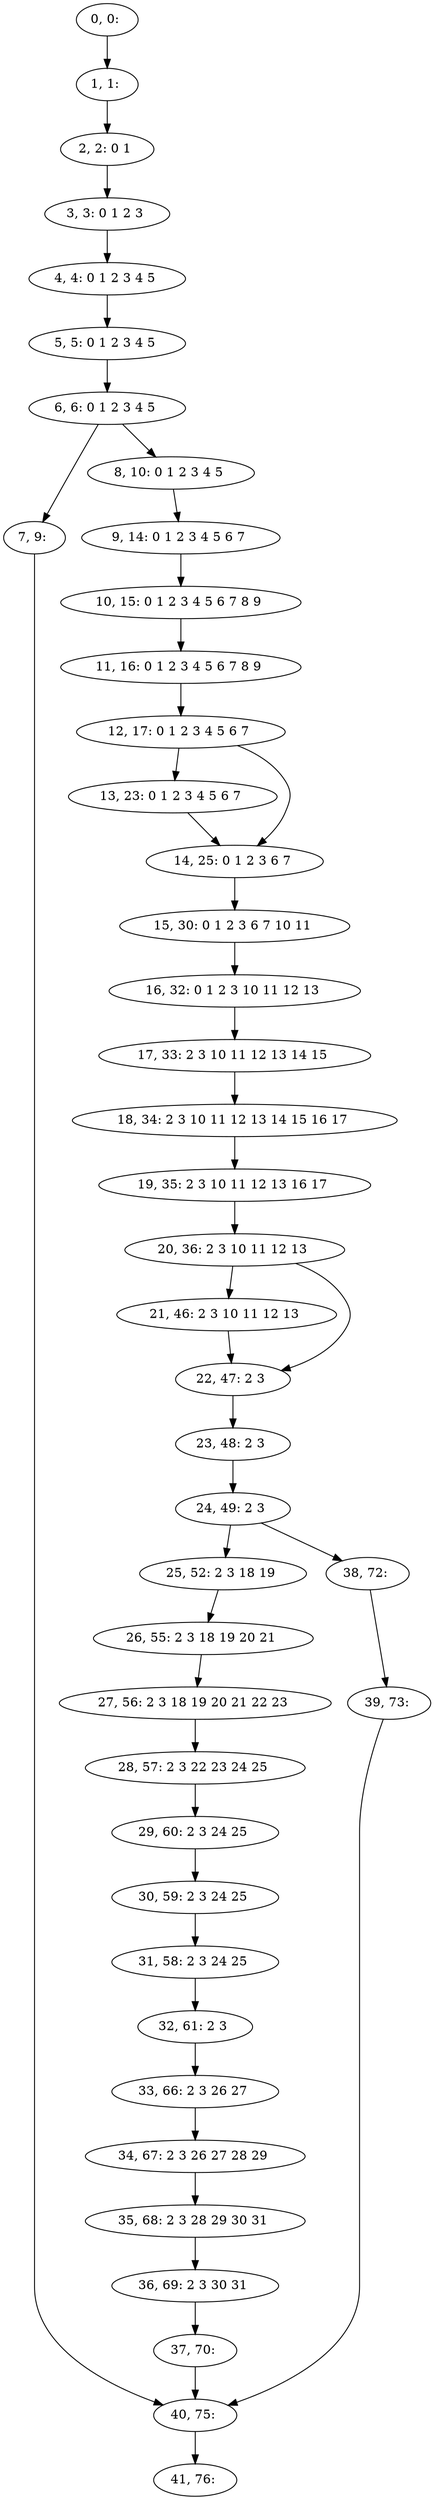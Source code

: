 digraph G {
0[label="0, 0: "];
1[label="1, 1: "];
2[label="2, 2: 0 1 "];
3[label="3, 3: 0 1 2 3 "];
4[label="4, 4: 0 1 2 3 4 5 "];
5[label="5, 5: 0 1 2 3 4 5 "];
6[label="6, 6: 0 1 2 3 4 5 "];
7[label="7, 9: "];
8[label="8, 10: 0 1 2 3 4 5 "];
9[label="9, 14: 0 1 2 3 4 5 6 7 "];
10[label="10, 15: 0 1 2 3 4 5 6 7 8 9 "];
11[label="11, 16: 0 1 2 3 4 5 6 7 8 9 "];
12[label="12, 17: 0 1 2 3 4 5 6 7 "];
13[label="13, 23: 0 1 2 3 4 5 6 7 "];
14[label="14, 25: 0 1 2 3 6 7 "];
15[label="15, 30: 0 1 2 3 6 7 10 11 "];
16[label="16, 32: 0 1 2 3 10 11 12 13 "];
17[label="17, 33: 2 3 10 11 12 13 14 15 "];
18[label="18, 34: 2 3 10 11 12 13 14 15 16 17 "];
19[label="19, 35: 2 3 10 11 12 13 16 17 "];
20[label="20, 36: 2 3 10 11 12 13 "];
21[label="21, 46: 2 3 10 11 12 13 "];
22[label="22, 47: 2 3 "];
23[label="23, 48: 2 3 "];
24[label="24, 49: 2 3 "];
25[label="25, 52: 2 3 18 19 "];
26[label="26, 55: 2 3 18 19 20 21 "];
27[label="27, 56: 2 3 18 19 20 21 22 23 "];
28[label="28, 57: 2 3 22 23 24 25 "];
29[label="29, 60: 2 3 24 25 "];
30[label="30, 59: 2 3 24 25 "];
31[label="31, 58: 2 3 24 25 "];
32[label="32, 61: 2 3 "];
33[label="33, 66: 2 3 26 27 "];
34[label="34, 67: 2 3 26 27 28 29 "];
35[label="35, 68: 2 3 28 29 30 31 "];
36[label="36, 69: 2 3 30 31 "];
37[label="37, 70: "];
38[label="38, 72: "];
39[label="39, 73: "];
40[label="40, 75: "];
41[label="41, 76: "];
0->1 ;
1->2 ;
2->3 ;
3->4 ;
4->5 ;
5->6 ;
6->7 ;
6->8 ;
7->40 ;
8->9 ;
9->10 ;
10->11 ;
11->12 ;
12->13 ;
12->14 ;
13->14 ;
14->15 ;
15->16 ;
16->17 ;
17->18 ;
18->19 ;
19->20 ;
20->21 ;
20->22 ;
21->22 ;
22->23 ;
23->24 ;
24->25 ;
24->38 ;
25->26 ;
26->27 ;
27->28 ;
28->29 ;
29->30 ;
30->31 ;
31->32 ;
32->33 ;
33->34 ;
34->35 ;
35->36 ;
36->37 ;
37->40 ;
38->39 ;
39->40 ;
40->41 ;
}
